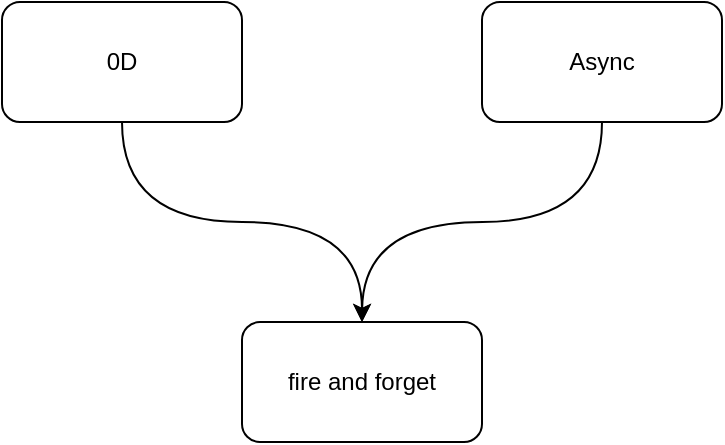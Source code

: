 <mxfile version="14.6.13" type="device" pages="9"><diagram id="_8Te0IFLBXJ4Hg448NC2" name="fire-and-forget"><mxGraphModel dx="1346" dy="776" grid="1" gridSize="10" guides="1" tooltips="1" connect="1" arrows="1" fold="1" page="1" pageScale="1" pageWidth="1100" pageHeight="850" math="0" shadow="0"><root><mxCell id="0"/><mxCell id="1" parent="0"/><mxCell id="9a8_MBt6HysSkTuHssxu-1" value="fire and forget" style="rounded=1;whiteSpace=wrap;html=1;" parent="1" vertex="1"><mxGeometry x="280" y="200" width="120" height="60" as="geometry"/></mxCell><mxCell id="QWeogW4MJ5PEWnfF7H6_-1" style="edgeStyle=orthogonalEdgeStyle;curved=1;orthogonalLoop=1;jettySize=auto;html=1;exitX=0.5;exitY=1;exitDx=0;exitDy=0;strokeColor=#000000;strokeWidth=1;" parent="1" source="9a8_MBt6HysSkTuHssxu-2" target="9a8_MBt6HysSkTuHssxu-1" edge="1"><mxGeometry relative="1" as="geometry"/></mxCell><mxCell id="9a8_MBt6HysSkTuHssxu-2" value="0D" style="rounded=1;whiteSpace=wrap;html=1;" parent="1" vertex="1"><mxGeometry x="160" y="40" width="120" height="60" as="geometry"/></mxCell><mxCell id="QWeogW4MJ5PEWnfF7H6_-2" style="edgeStyle=orthogonalEdgeStyle;curved=1;orthogonalLoop=1;jettySize=auto;html=1;exitX=0.5;exitY=1;exitDx=0;exitDy=0;strokeColor=#000000;strokeWidth=1;" parent="1" source="9a8_MBt6HysSkTuHssxu-3" edge="1"><mxGeometry relative="1" as="geometry"><mxPoint x="340" y="200" as="targetPoint"/></mxGeometry></mxCell><mxCell id="9a8_MBt6HysSkTuHssxu-3" value="Async" style="rounded=1;whiteSpace=wrap;html=1;" parent="1" vertex="1"><mxGeometry x="400" y="40" width="120" height="60" as="geometry"/></mxCell></root></mxGraphModel></diagram><diagram name="simultaneity" id="4_-bmdHObMypunUerTtn"><mxGraphModel dx="1106" dy="781" grid="1" gridSize="10" guides="1" tooltips="1" connect="1" arrows="1" fold="1" page="1" pageScale="1" pageWidth="1100" pageHeight="850" math="0" shadow="0"><root><mxCell id="J9HzpWO9VdBvljOnyU6q-0"/><mxCell id="J9HzpWO9VdBvljOnyU6q-1" parent="J9HzpWO9VdBvljOnyU6q-0"/><mxCell id="J9HzpWO9VdBvljOnyU6q-10" style="edgeStyle=orthogonalEdgeStyle;curved=1;orthogonalLoop=1;jettySize=auto;html=1;exitX=0.5;exitY=1;exitDx=0;exitDy=0;strokeWidth=1;" parent="J9HzpWO9VdBvljOnyU6q-1" source="J9HzpWO9VdBvljOnyU6q-6" target="J9HzpWO9VdBvljOnyU6q-5" edge="1"><mxGeometry relative="1" as="geometry"/></mxCell><mxCell id="J9HzpWO9VdBvljOnyU6q-6" value="Async&lt;br&gt;(timing)" style="rounded=1;whiteSpace=wrap;html=1;verticalAlign=top;" parent="J9HzpWO9VdBvljOnyU6q-1" vertex="1"><mxGeometry x="160" y="80" width="200" height="80" as="geometry"/></mxCell><mxCell id="J9HzpWO9VdBvljOnyU6q-5" value="Concurrency" style="rounded=1;whiteSpace=wrap;html=1;verticalAlign=top;" parent="J9HzpWO9VdBvljOnyU6q-1" vertex="1"><mxGeometry x="340" y="280" width="150" height="170" as="geometry"/></mxCell><mxCell id="J9HzpWO9VdBvljOnyU6q-7" value="Parallelism&lt;br&gt;(like processes)" style="rounded=1;whiteSpace=wrap;html=1;verticalAlign=top;" parent="J9HzpWO9VdBvljOnyU6q-1" vertex="1"><mxGeometry x="360" y="310" width="120" height="60" as="geometry"/></mxCell><mxCell id="J9HzpWO9VdBvljOnyU6q-8" value="Simultaneous&lt;br&gt;(unlike processes)" style="rounded=1;whiteSpace=wrap;html=1;verticalAlign=top;" parent="J9HzpWO9VdBvljOnyU6q-1" vertex="1"><mxGeometry x="360" y="380" width="120" height="60" as="geometry"/></mxCell><mxCell id="J9HzpWO9VdBvljOnyU6q-11" style="edgeStyle=orthogonalEdgeStyle;curved=1;orthogonalLoop=1;jettySize=auto;html=1;exitX=0.5;exitY=1;exitDx=0;exitDy=0;entryX=0.5;entryY=0;entryDx=0;entryDy=0;strokeColor=#000000;strokeWidth=1;" parent="J9HzpWO9VdBvljOnyU6q-1" source="J9HzpWO9VdBvljOnyU6q-9" target="J9HzpWO9VdBvljOnyU6q-5" edge="1"><mxGeometry relative="1" as="geometry"/></mxCell><mxCell id="J9HzpWO9VdBvljOnyU6q-9" value="0D&lt;br&gt;(zero dependencies)" style="rounded=1;whiteSpace=wrap;html=1;verticalAlign=top;" parent="J9HzpWO9VdBvljOnyU6q-1" vertex="1"><mxGeometry x="440" y="80" width="200" height="80" as="geometry"/></mxCell><mxCell id="GLZ8xmATdJC7KGcYj5Zb-0" value="" style="shape=curlyBracket;whiteSpace=wrap;html=1;rounded=1;" parent="J9HzpWO9VdBvljOnyU6q-1" vertex="1"><mxGeometry x="280" y="280" width="20" height="170" as="geometry"/></mxCell><mxCell id="GLZ8xmATdJC7KGcYj5Zb-1" value="Multitasking" style="rounded=0;whiteSpace=wrap;html=1;strokeColor=none;" parent="J9HzpWO9VdBvljOnyU6q-1" vertex="1"><mxGeometry x="150" y="335" width="120" height="60" as="geometry"/></mxCell></root></mxGraphModel></diagram><diagram name="faking-on-1-cpu" id="clNxlapRj1WhBHgZELCE"><mxGraphModel dx="1106" dy="679" grid="1" gridSize="10" guides="1" tooltips="1" connect="1" arrows="1" fold="1" page="1" pageScale="1" pageWidth="1100" pageHeight="850" math="0" shadow="0"><root><mxCell id="cd7P2wXglz_cIiwJavps-0"/><mxCell id="cd7P2wXglz_cIiwJavps-1" parent="cd7P2wXglz_cIiwJavps-0"/><mxCell id="cd7P2wXglz_cIiwJavps-8" style="edgeStyle=orthogonalEdgeStyle;curved=1;orthogonalLoop=1;jettySize=auto;html=1;exitX=0.5;exitY=1;exitDx=0;exitDy=0;entryX=0.5;entryY=0;entryDx=0;entryDy=0;" edge="1" parent="cd7P2wXglz_cIiwJavps-1" source="cd7P2wXglz_cIiwJavps-10" target="cd7P2wXglz_cIiwJavps-23"><mxGeometry relative="1" as="geometry"/></mxCell><mxCell id="cd7P2wXglz_cIiwJavps-9" style="edgeStyle=orthogonalEdgeStyle;curved=1;orthogonalLoop=1;jettySize=auto;html=1;exitX=0.5;exitY=1;exitDx=0;exitDy=0;entryX=0.5;entryY=0;entryDx=0;entryDy=0;" edge="1" parent="cd7P2wXglz_cIiwJavps-1" source="cd7P2wXglz_cIiwJavps-10" target="cd7P2wXglz_cIiwJavps-25"><mxGeometry relative="1" as="geometry"/></mxCell><mxCell id="cd7P2wXglz_cIiwJavps-10" value="Faking on 1 CPU" style="rounded=1;whiteSpace=wrap;html=1;" vertex="1" parent="cd7P2wXglz_cIiwJavps-1"><mxGeometry x="320" y="80" width="120" height="60" as="geometry"/></mxCell><mxCell id="cd7P2wXglz_cIiwJavps-11" value="Mars Pathfinder disaster&lt;br&gt;https://www.rapitasystems.com/blog/what-really-happened-software-mars-pathfinder-spacecraft" style="rounded=1;whiteSpace=wrap;html=1;" vertex="1" parent="cd7P2wXglz_cIiwJavps-1"><mxGeometry x="340" y="590" width="240" height="60" as="geometry"/></mxCell><mxCell id="cd7P2wXglz_cIiwJavps-12" value="thread safety" style="rounded=1;whiteSpace=wrap;html=1;" vertex="1" parent="cd7P2wXglz_cIiwJavps-1"><mxGeometry x="80" y="480" width="120" height="60" as="geometry"/></mxCell><mxCell id="cd7P2wXglz_cIiwJavps-13" value="semaphores" style="rounded=1;whiteSpace=wrap;html=1;" vertex="1" parent="cd7P2wXglz_cIiwJavps-1"><mxGeometry x="240" y="480" width="120" height="60" as="geometry"/></mxCell><mxCell id="cd7P2wXglz_cIiwJavps-14" style="edgeStyle=orthogonalEdgeStyle;orthogonalLoop=1;jettySize=auto;html=1;exitX=0.5;exitY=1;exitDx=0;exitDy=0;curved=1;" edge="1" parent="cd7P2wXglz_cIiwJavps-1" source="cd7P2wXglz_cIiwJavps-18" target="cd7P2wXglz_cIiwJavps-12"><mxGeometry relative="1" as="geometry"/></mxCell><mxCell id="cd7P2wXglz_cIiwJavps-15" style="edgeStyle=orthogonalEdgeStyle;curved=1;orthogonalLoop=1;jettySize=auto;html=1;exitX=0.5;exitY=1;exitDx=0;exitDy=0;entryX=0.5;entryY=0;entryDx=0;entryDy=0;" edge="1" parent="cd7P2wXglz_cIiwJavps-1" source="cd7P2wXglz_cIiwJavps-18" target="cd7P2wXglz_cIiwJavps-13"><mxGeometry relative="1" as="geometry"/></mxCell><mxCell id="cd7P2wXglz_cIiwJavps-16" style="edgeStyle=orthogonalEdgeStyle;curved=1;orthogonalLoop=1;jettySize=auto;html=1;exitX=0.5;exitY=1;exitDx=0;exitDy=0;entryX=0.5;entryY=0;entryDx=0;entryDy=0;" edge="1" parent="cd7P2wXglz_cIiwJavps-1" source="cd7P2wXglz_cIiwJavps-18" target="cd7P2wXglz_cIiwJavps-20"><mxGeometry relative="1" as="geometry"/></mxCell><mxCell id="cd7P2wXglz_cIiwJavps-17" style="edgeStyle=orthogonalEdgeStyle;curved=1;orthogonalLoop=1;jettySize=auto;html=1;exitX=0.5;exitY=1;exitDx=0;exitDy=0;entryX=0.5;entryY=0;entryDx=0;entryDy=0;" edge="1" parent="cd7P2wXglz_cIiwJavps-1" source="cd7P2wXglz_cIiwJavps-18" target="cd7P2wXglz_cIiwJavps-21"><mxGeometry relative="1" as="geometry"/></mxCell><mxCell id="cd7P2wXglz_cIiwJavps-18" value="gotchas" style="rounded=1;whiteSpace=wrap;html=1;" vertex="1" parent="cd7P2wXglz_cIiwJavps-1"><mxGeometry x="320" y="320" width="120" height="60" as="geometry"/></mxCell><mxCell id="cd7P2wXglz_cIiwJavps-19" style="edgeStyle=orthogonalEdgeStyle;curved=1;orthogonalLoop=1;jettySize=auto;html=1;exitX=0.5;exitY=1;exitDx=0;exitDy=0;entryX=0.5;entryY=0;entryDx=0;entryDy=0;" edge="1" parent="cd7P2wXglz_cIiwJavps-1" source="cd7P2wXglz_cIiwJavps-20" target="cd7P2wXglz_cIiwJavps-11"><mxGeometry relative="1" as="geometry"/></mxCell><mxCell id="cd7P2wXglz_cIiwJavps-20" value="priorities" style="rounded=1;whiteSpace=wrap;html=1;" vertex="1" parent="cd7P2wXglz_cIiwJavps-1"><mxGeometry x="400" y="480" width="120" height="60" as="geometry"/></mxCell><mxCell id="cd7P2wXglz_cIiwJavps-21" value="..." style="rounded=1;whiteSpace=wrap;html=1;" vertex="1" parent="cd7P2wXglz_cIiwJavps-1"><mxGeometry x="570" y="480" width="120" height="60" as="geometry"/></mxCell><mxCell id="cd7P2wXglz_cIiwJavps-22" style="edgeStyle=orthogonalEdgeStyle;curved=1;orthogonalLoop=1;jettySize=auto;html=1;exitX=0.5;exitY=1;exitDx=0;exitDy=0;entryX=0.5;entryY=0;entryDx=0;entryDy=0;" edge="1" parent="cd7P2wXglz_cIiwJavps-1" source="cd7P2wXglz_cIiwJavps-23" target="cd7P2wXglz_cIiwJavps-18"><mxGeometry relative="1" as="geometry"/></mxCell><mxCell id="cd7P2wXglz_cIiwJavps-23" value="memory sharing&lt;br&gt;(mutation)" style="rounded=1;whiteSpace=wrap;html=1;" vertex="1" parent="cd7P2wXglz_cIiwJavps-1"><mxGeometry x="240" y="200" width="120" height="60" as="geometry"/></mxCell><mxCell id="cd7P2wXglz_cIiwJavps-24" style="edgeStyle=orthogonalEdgeStyle;curved=1;orthogonalLoop=1;jettySize=auto;html=1;exitX=0.5;exitY=1;exitDx=0;exitDy=0;" edge="1" parent="cd7P2wXglz_cIiwJavps-1" source="cd7P2wXglz_cIiwJavps-25" target="cd7P2wXglz_cIiwJavps-18"><mxGeometry relative="1" as="geometry"/></mxCell><mxCell id="cd7P2wXglz_cIiwJavps-25" value="time sharing" style="rounded=1;whiteSpace=wrap;html=1;" vertex="1" parent="cd7P2wXglz_cIiwJavps-1"><mxGeometry x="410" y="200" width="120" height="60" as="geometry"/></mxCell></root></mxGraphModel></diagram><diagram name="anti-0D" id="ZkySDqhx8wEqZBGsABbb"><mxGraphModel dx="1106" dy="679" grid="1" gridSize="10" guides="1" tooltips="1" connect="1" arrows="1" fold="1" page="1" pageScale="1" pageWidth="1100" pageHeight="850" math="0" shadow="0"><root><mxCell id="RREDR6XxiGUzD4j1Ene_-0"/><mxCell id="RREDR6XxiGUzD4j1Ene_-1" parent="RREDR6XxiGUzD4j1Ene_-0"/><mxCell id="RREDR6XxiGUzD4j1Ene_-2" value="anti-0D" style="ellipse;whiteSpace=wrap;html=1;aspect=fixed;strokeColor=#FF0000;verticalAlign=top;strokeWidth=3;" vertex="1" parent="RREDR6XxiGUzD4j1Ene_-1"><mxGeometry x="40" y="40" width="350" height="350" as="geometry"/></mxCell><mxCell id="RREDR6XxiGUzD4j1Ene_-3" value="packages&lt;br&gt;package managers" style="rounded=1;whiteSpace=wrap;html=1;verticalAlign=top;" vertex="1" parent="RREDR6XxiGUzD4j1Ene_-1"><mxGeometry x="95" y="160" width="140" height="180" as="geometry"/></mxCell><mxCell id="RREDR6XxiGUzD4j1Ene_-26" value="NixOS" style="rounded=1;whiteSpace=wrap;html=1;" vertex="1" parent="RREDR6XxiGUzD4j1Ene_-1"><mxGeometry x="95" y="90" width="120" height="60" as="geometry"/></mxCell><mxCell id="RREDR6XxiGUzD4j1Ene_-27" value="make" style="rounded=1;whiteSpace=wrap;html=1;" vertex="1" parent="RREDR6XxiGUzD4j1Ene_-1"><mxGeometry x="235" y="110" width="120" height="60" as="geometry"/></mxCell><mxCell id="RREDR6XxiGUzD4j1Ene_-28" value="npm" style="rounded=1;whiteSpace=wrap;html=1;" vertex="1" parent="RREDR6XxiGUzD4j1Ene_-1"><mxGeometry x="105" y="200" width="120" height="60" as="geometry"/></mxCell><mxCell id="RREDR6XxiGUzD4j1Ene_-29" value="Docker" style="rounded=1;whiteSpace=wrap;html=1;" vertex="1" parent="RREDR6XxiGUzD4j1Ene_-1"><mxGeometry x="250" y="180" width="120" height="60" as="geometry"/></mxCell><mxCell id="RREDR6XxiGUzD4j1Ene_-30" value="..." style="rounded=1;whiteSpace=wrap;html=1;" vertex="1" parent="RREDR6XxiGUzD4j1Ene_-1"><mxGeometry x="105" y="270" width="120" height="60" as="geometry"/></mxCell><mxCell id="UtzXNua_Ss3ydo2iZ5H_-0" value="Thread Libraries" style="rounded=1;whiteSpace=wrap;html=1;" vertex="1" parent="RREDR6XxiGUzD4j1Ene_-1"><mxGeometry x="240" y="250" width="120" height="60" as="geometry"/></mxCell><mxCell id="UtzXNua_Ss3ydo2iZ5H_-1" value="" style="endArrow=none;html=1;exitX=0;exitY=0;exitDx=0;exitDy=0;entryX=1;entryY=1;entryDx=0;entryDy=0;strokeColor=#FF0000;strokeWidth=3;" edge="1" parent="RREDR6XxiGUzD4j1Ene_-1" source="RREDR6XxiGUzD4j1Ene_-26" target="RREDR6XxiGUzD4j1Ene_-2"><mxGeometry width="50" height="50" relative="1" as="geometry"><mxPoint x="95" y="90" as="sourcePoint"/><mxPoint x="345.9" y="332.95" as="targetPoint"/></mxGeometry></mxCell></root></mxGraphModel></diagram><diagram id="fVk7Wcq_LfA-TdamOrIP" name="execution"><mxGraphModel dx="1106" dy="679" grid="1" gridSize="10" guides="1" tooltips="1" connect="1" arrows="1" fold="1" page="1" pageScale="1" pageWidth="1100" pageHeight="850" math="0" shadow="0"><root><mxCell id="7rUZnt7624ksZ8zSZ0kM-0"/><mxCell id="7rUZnt7624ksZ8zSZ0kM-1" parent="7rUZnt7624ksZ8zSZ0kM-0"/><mxCell id="7rUZnt7624ksZ8zSZ0kM-9" style="edgeStyle=orthogonalEdgeStyle;curved=1;orthogonalLoop=1;jettySize=auto;html=1;exitX=0.5;exitY=1;exitDx=0;exitDy=0;strokeColor=#000000;strokeWidth=1;" edge="1" parent="7rUZnt7624ksZ8zSZ0kM-1" source="7rUZnt7624ksZ8zSZ0kM-2" target="7rUZnt7624ksZ8zSZ0kM-3"><mxGeometry relative="1" as="geometry"/></mxCell><mxCell id="7rUZnt7624ksZ8zSZ0kM-10" style="edgeStyle=orthogonalEdgeStyle;curved=1;orthogonalLoop=1;jettySize=auto;html=1;exitX=0.5;exitY=1;exitDx=0;exitDy=0;strokeColor=#000000;strokeWidth=1;" edge="1" parent="7rUZnt7624ksZ8zSZ0kM-1" source="7rUZnt7624ksZ8zSZ0kM-2" target="7rUZnt7624ksZ8zSZ0kM-4"><mxGeometry relative="1" as="geometry"/></mxCell><mxCell id="7rUZnt7624ksZ8zSZ0kM-2" value="Execution" style="rounded=1;whiteSpace=wrap;html=1;strokeWidth=1;" vertex="1" parent="7rUZnt7624ksZ8zSZ0kM-1"><mxGeometry x="370" y="40" width="120" height="60" as="geometry"/></mxCell><mxCell id="7rUZnt7624ksZ8zSZ0kM-7" style="edgeStyle=orthogonalEdgeStyle;curved=1;orthogonalLoop=1;jettySize=auto;html=1;exitX=0.5;exitY=1;exitDx=0;exitDy=0;strokeColor=#000000;strokeWidth=1;" edge="1" parent="7rUZnt7624ksZ8zSZ0kM-1" source="7rUZnt7624ksZ8zSZ0kM-3" target="7rUZnt7624ksZ8zSZ0kM-5"><mxGeometry relative="1" as="geometry"/></mxCell><mxCell id="7rUZnt7624ksZ8zSZ0kM-8" style="edgeStyle=orthogonalEdgeStyle;curved=1;orthogonalLoop=1;jettySize=auto;html=1;exitX=0.5;exitY=1;exitDx=0;exitDy=0;strokeColor=#000000;strokeWidth=1;" edge="1" parent="7rUZnt7624ksZ8zSZ0kM-1" source="7rUZnt7624ksZ8zSZ0kM-3" target="7rUZnt7624ksZ8zSZ0kM-6"><mxGeometry relative="1" as="geometry"/></mxCell><mxCell id="7rUZnt7624ksZ8zSZ0kM-3" value="Serial" style="rounded=1;whiteSpace=wrap;html=1;strokeWidth=1;" vertex="1" parent="7rUZnt7624ksZ8zSZ0kM-1"><mxGeometry x="180" y="200" width="120" height="60" as="geometry"/></mxCell><mxCell id="z98xJUfClwMPpv0Azf79-5" style="edgeStyle=orthogonalEdgeStyle;curved=1;orthogonalLoop=1;jettySize=auto;html=1;exitX=0.5;exitY=1;exitDx=0;exitDy=0;entryX=0.5;entryY=0;entryDx=0;entryDy=0;strokeColor=#000000;strokeWidth=1;" edge="1" parent="7rUZnt7624ksZ8zSZ0kM-1" source="7rUZnt7624ksZ8zSZ0kM-4" target="z98xJUfClwMPpv0Azf79-4"><mxGeometry relative="1" as="geometry"/></mxCell><mxCell id="z98xJUfClwMPpv0Azf79-12" style="edgeStyle=orthogonalEdgeStyle;curved=1;orthogonalLoop=1;jettySize=auto;html=1;exitX=0.5;exitY=1;exitDx=0;exitDy=0;strokeColor=#000000;strokeWidth=1;" edge="1" parent="7rUZnt7624ksZ8zSZ0kM-1" source="7rUZnt7624ksZ8zSZ0kM-4" target="z98xJUfClwMPpv0Azf79-10"><mxGeometry relative="1" as="geometry"/></mxCell><mxCell id="7rUZnt7624ksZ8zSZ0kM-4" value="Concurrent" style="rounded=1;whiteSpace=wrap;html=1;strokeWidth=1;" vertex="1" parent="7rUZnt7624ksZ8zSZ0kM-1"><mxGeometry x="660" y="200" width="120" height="60" as="geometry"/></mxCell><mxCell id="z98xJUfClwMPpv0Azf79-3" style="edgeStyle=orthogonalEdgeStyle;curved=1;orthogonalLoop=1;jettySize=auto;html=1;exitX=0.5;exitY=1;exitDx=0;exitDy=0;entryX=0.5;entryY=0;entryDx=0;entryDy=0;strokeColor=#000000;strokeWidth=1;" edge="1" parent="7rUZnt7624ksZ8zSZ0kM-1" source="7rUZnt7624ksZ8zSZ0kM-5" target="z98xJUfClwMPpv0Azf79-0"><mxGeometry relative="1" as="geometry"/></mxCell><mxCell id="7rUZnt7624ksZ8zSZ0kM-5" value="Implicit&lt;br&gt;(hard-wired synchrony)" style="rounded=1;whiteSpace=wrap;html=1;strokeWidth=1;" vertex="1" parent="7rUZnt7624ksZ8zSZ0kM-1"><mxGeometry x="80" y="360" width="120" height="60" as="geometry"/></mxCell><mxCell id="z98xJUfClwMPpv0Azf79-2" style="edgeStyle=orthogonalEdgeStyle;curved=1;orthogonalLoop=1;jettySize=auto;html=1;exitX=0.5;exitY=1;exitDx=0;exitDy=0;strokeColor=#000000;strokeWidth=1;" edge="1" parent="7rUZnt7624ksZ8zSZ0kM-1" source="7rUZnt7624ksZ8zSZ0kM-6" target="z98xJUfClwMPpv0Azf79-1"><mxGeometry relative="1" as="geometry"/></mxCell><mxCell id="7rUZnt7624ksZ8zSZ0kM-6" value="Explicit&lt;br&gt;(Sequencer)" style="rounded=1;whiteSpace=wrap;html=1;strokeWidth=1;" vertex="1" parent="7rUZnt7624ksZ8zSZ0kM-1"><mxGeometry x="280" y="360" width="120" height="60" as="geometry"/></mxCell><mxCell id="z98xJUfClwMPpv0Azf79-0" value="Modern Programming Languages" style="rounded=1;whiteSpace=wrap;html=1;strokeWidth=1;" vertex="1" parent="7rUZnt7624ksZ8zSZ0kM-1"><mxGeometry x="80" y="520" width="120" height="60" as="geometry"/></mxCell><mxCell id="z98xJUfClwMPpv0Azf79-1" value="DAWs, iMovie, etc." style="rounded=1;whiteSpace=wrap;html=1;strokeWidth=1;" vertex="1" parent="7rUZnt7624ksZ8zSZ0kM-1"><mxGeometry x="280" y="520" width="120" height="60" as="geometry"/></mxCell><mxCell id="z98xJUfClwMPpv0Azf79-13" style="edgeStyle=orthogonalEdgeStyle;curved=1;orthogonalLoop=1;jettySize=auto;html=1;exitX=0.5;exitY=1;exitDx=0;exitDy=0;entryX=0.5;entryY=0;entryDx=0;entryDy=0;strokeColor=#000000;strokeWidth=1;" edge="1" parent="7rUZnt7624ksZ8zSZ0kM-1" source="z98xJUfClwMPpv0Azf79-4" target="z98xJUfClwMPpv0Azf79-6"><mxGeometry relative="1" as="geometry"/></mxCell><mxCell id="z98xJUfClwMPpv0Azf79-15" style="edgeStyle=orthogonalEdgeStyle;curved=1;orthogonalLoop=1;jettySize=auto;html=1;exitX=0.5;exitY=1;exitDx=0;exitDy=0;strokeColor=#000000;strokeWidth=1;" edge="1" parent="7rUZnt7624ksZ8zSZ0kM-1" source="z98xJUfClwMPpv0Azf79-4" target="z98xJUfClwMPpv0Azf79-7"><mxGeometry relative="1" as="geometry"/></mxCell><mxCell id="z98xJUfClwMPpv0Azf79-16" style="edgeStyle=orthogonalEdgeStyle;curved=1;orthogonalLoop=1;jettySize=auto;html=1;exitX=0.5;exitY=1;exitDx=0;exitDy=0;entryX=0.5;entryY=0;entryDx=0;entryDy=0;strokeColor=#000000;strokeWidth=1;" edge="1" parent="7rUZnt7624ksZ8zSZ0kM-1" source="z98xJUfClwMPpv0Azf79-4" target="z98xJUfClwMPpv0Azf79-7"><mxGeometry relative="1" as="geometry"/></mxCell><mxCell id="z98xJUfClwMPpv0Azf79-4" value="Internet" style="rounded=1;whiteSpace=wrap;html=1;strokeWidth=1;" vertex="1" parent="7rUZnt7624ksZ8zSZ0kM-1"><mxGeometry x="570" y="360" width="120" height="60" as="geometry"/></mxCell><mxCell id="z98xJUfClwMPpv0Azf79-6" value="Blockchain" style="rounded=1;whiteSpace=wrap;html=1;strokeWidth=1;" vertex="1" parent="7rUZnt7624ksZ8zSZ0kM-1"><mxGeometry x="480" y="530" width="120" height="60" as="geometry"/></mxCell><mxCell id="z98xJUfClwMPpv0Azf79-7" value="p2p" style="rounded=1;whiteSpace=wrap;html=1;strokeWidth=1;" vertex="1" parent="7rUZnt7624ksZ8zSZ0kM-1"><mxGeometry x="640" y="530" width="120" height="60" as="geometry"/></mxCell><mxCell id="z98xJUfClwMPpv0Azf79-14" style="edgeStyle=orthogonalEdgeStyle;curved=1;orthogonalLoop=1;jettySize=auto;html=1;exitX=0.5;exitY=1;exitDx=0;exitDy=0;strokeColor=#000000;strokeWidth=1;entryX=0.5;entryY=0;entryDx=0;entryDy=0;" edge="1" parent="7rUZnt7624ksZ8zSZ0kM-1" source="z98xJUfClwMPpv0Azf79-10" target="z98xJUfClwMPpv0Azf79-6"><mxGeometry relative="1" as="geometry"><mxPoint x="650" y="520" as="targetPoint"/></mxGeometry></mxCell><mxCell id="z98xJUfClwMPpv0Azf79-17" style="edgeStyle=orthogonalEdgeStyle;curved=1;orthogonalLoop=1;jettySize=auto;html=1;exitX=0.5;exitY=1;exitDx=0;exitDy=0;strokeColor=#000000;strokeWidth=1;" edge="1" parent="7rUZnt7624ksZ8zSZ0kM-1" source="z98xJUfClwMPpv0Azf79-10" target="z98xJUfClwMPpv0Azf79-7"><mxGeometry relative="1" as="geometry"/></mxCell><mxCell id="z98xJUfClwMPpv0Azf79-10" value="Distributed" style="rounded=1;whiteSpace=wrap;html=1;strokeWidth=1;" vertex="1" parent="7rUZnt7624ksZ8zSZ0kM-1"><mxGeometry x="760" y="360" width="120" height="60" as="geometry"/></mxCell></root></mxGraphModel></diagram><diagram id="UblwLm6VNzHQlAz00K3M" name="operating-system-processes"><mxGraphModel dx="1106" dy="679" grid="1" gridSize="10" guides="1" tooltips="1" connect="1" arrows="1" fold="1" page="1" pageScale="1" pageWidth="1100" pageHeight="850" math="0" shadow="0"><root><mxCell id="RjJ0Ll9NyXeKdDtGWIW9-0"/><mxCell id="RjJ0Ll9NyXeKdDtGWIW9-1" parent="RjJ0Ll9NyXeKdDtGWIW9-0"/><mxCell id="OR5JaT3NKjEcxYSr4aDw-1" style="edgeStyle=orthogonalEdgeStyle;curved=1;orthogonalLoop=1;jettySize=auto;html=1;exitX=0.5;exitY=1;exitDx=0;exitDy=0;strokeColor=#000000;strokeWidth=1;" edge="1" parent="RjJ0Ll9NyXeKdDtGWIW9-1" source="RjJ0Ll9NyXeKdDtGWIW9-2" target="OR5JaT3NKjEcxYSr4aDw-0"><mxGeometry relative="1" as="geometry"/></mxCell><mxCell id="RjJ0Ll9NyXeKdDtGWIW9-2" value="Operating System Process" style="rounded=1;whiteSpace=wrap;html=1;strokeColor=#000000;strokeWidth=1;" vertex="1" parent="RjJ0Ll9NyXeKdDtGWIW9-1"><mxGeometry x="160" y="120" width="120" height="60" as="geometry"/></mxCell><mxCell id="OR5JaT3NKjEcxYSr4aDw-3" style="edgeStyle=orthogonalEdgeStyle;curved=1;orthogonalLoop=1;jettySize=auto;html=1;exitX=0.5;exitY=1;exitDx=0;exitDy=0;entryX=0.5;entryY=0;entryDx=0;entryDy=0;strokeColor=#000000;strokeWidth=1;" edge="1" parent="RjJ0Ll9NyXeKdDtGWIW9-1" source="OR5JaT3NKjEcxYSr4aDw-0" target="OR5JaT3NKjEcxYSr4aDw-2"><mxGeometry relative="1" as="geometry"/></mxCell><mxCell id="OR5JaT3NKjEcxYSr4aDw-0" value="Multiple Envelopes&lt;br&gt;(like processes)" style="rounded=1;whiteSpace=wrap;html=1;strokeColor=#000000;strokeWidth=1;" vertex="1" parent="RjJ0Ll9NyXeKdDtGWIW9-1"><mxGeometry x="160" y="280" width="120" height="60" as="geometry"/></mxCell><mxCell id="OR5JaT3NKjEcxYSr4aDw-2" value="Multiple Apps&lt;br&gt;(calculators - non-similar processes)" style="rounded=1;whiteSpace=wrap;html=1;strokeColor=#000000;strokeWidth=1;" vertex="1" parent="RjJ0Ll9NyXeKdDtGWIW9-1"><mxGeometry x="160" y="440" width="120" height="60" as="geometry"/></mxCell></root></mxGraphModel></diagram><diagram id="dTkOMKRHBprI99RJLMDP" name="multiple-single-cpus"><mxGraphModel dx="1106" dy="679" grid="1" gridSize="10" guides="1" tooltips="1" connect="1" arrows="1" fold="1" page="1" pageScale="1" pageWidth="1100" pageHeight="850" math="0" shadow="0"><root><mxCell id="5LGCoXBVJRpHYKuMS_IB-0"/><mxCell id="5LGCoXBVJRpHYKuMS_IB-1" parent="5LGCoXBVJRpHYKuMS_IB-0"/><mxCell id="RCJfiDtRFZlfOAjx3HVm-4" style="edgeStyle=orthogonalEdgeStyle;curved=1;orthogonalLoop=1;jettySize=auto;html=1;exitX=0.5;exitY=1;exitDx=0;exitDy=0;entryX=0.5;entryY=0;entryDx=0;entryDy=0;strokeColor=#000000;strokeWidth=1;" edge="1" parent="5LGCoXBVJRpHYKuMS_IB-1" source="RCJfiDtRFZlfOAjx3HVm-0" target="RCJfiDtRFZlfOAjx3HVm-2"><mxGeometry relative="1" as="geometry"/></mxCell><mxCell id="RCJfiDtRFZlfOAjx3HVm-0" value="Faking on 1 CPU" style="rounded=1;whiteSpace=wrap;html=1;" vertex="1" parent="5LGCoXBVJRpHYKuMS_IB-1"><mxGeometry x="440" y="80" width="120" height="60" as="geometry"/></mxCell><mxCell id="RCJfiDtRFZlfOAjx3HVm-1" value="multicore" style="rounded=1;whiteSpace=wrap;html=1;" vertex="1" parent="5LGCoXBVJRpHYKuMS_IB-1"><mxGeometry x="170" y="560" width="120" height="60" as="geometry"/></mxCell><mxCell id="RCJfiDtRFZlfOAjx3HVm-6" style="edgeStyle=orthogonalEdgeStyle;curved=1;orthogonalLoop=1;jettySize=auto;html=1;exitX=0.5;exitY=1;exitDx=0;exitDy=0;strokeColor=#000000;strokeWidth=1;" edge="1" parent="5LGCoXBVJRpHYKuMS_IB-1" source="RCJfiDtRFZlfOAjx3HVm-2" target="RCJfiDtRFZlfOAjx3HVm-5"><mxGeometry relative="1" as="geometry"/></mxCell><mxCell id="ixABPkdm6FM-wQ73_kBD-1" style="edgeStyle=orthogonalEdgeStyle;curved=1;orthogonalLoop=1;jettySize=auto;html=1;exitX=1;exitY=0.5;exitDx=0;exitDy=0;entryX=0.5;entryY=0;entryDx=0;entryDy=0;strokeColor=#000000;strokeWidth=1;" edge="1" parent="5LGCoXBVJRpHYKuMS_IB-1" source="RCJfiDtRFZlfOAjx3HVm-2" target="ixABPkdm6FM-wQ73_kBD-0"><mxGeometry relative="1" as="geometry"/></mxCell><mxCell id="RCJfiDtRFZlfOAjx3HVm-2" value="multitasking" style="rounded=1;whiteSpace=wrap;html=1;" vertex="1" parent="5LGCoXBVJRpHYKuMS_IB-1"><mxGeometry x="440" y="240" width="120" height="60" as="geometry"/></mxCell><mxCell id="RCJfiDtRFZlfOAjx3HVm-9" style="edgeStyle=orthogonalEdgeStyle;curved=1;orthogonalLoop=1;jettySize=auto;html=1;exitX=0.5;exitY=1;exitDx=0;exitDy=0;entryX=0.5;entryY=0;entryDx=0;entryDy=0;strokeColor=#000000;strokeWidth=1;" edge="1" parent="5LGCoXBVJRpHYKuMS_IB-1" source="RCJfiDtRFZlfOAjx3HVm-5" target="RCJfiDtRFZlfOAjx3HVm-7"><mxGeometry relative="1" as="geometry"/></mxCell><mxCell id="RCJfiDtRFZlfOAjx3HVm-10" style="edgeStyle=orthogonalEdgeStyle;curved=1;orthogonalLoop=1;jettySize=auto;html=1;exitX=0.5;exitY=1;exitDx=0;exitDy=0;strokeColor=#000000;strokeWidth=1;" edge="1" parent="5LGCoXBVJRpHYKuMS_IB-1" source="RCJfiDtRFZlfOAjx3HVm-5" target="RCJfiDtRFZlfOAjx3HVm-8"><mxGeometry relative="1" as="geometry"/></mxCell><mxCell id="RCJfiDtRFZlfOAjx3HVm-20" style="edgeStyle=orthogonalEdgeStyle;curved=1;orthogonalLoop=1;jettySize=auto;html=1;exitX=0.5;exitY=1;exitDx=0;exitDy=0;strokeColor=#000000;strokeWidth=1;" edge="1" parent="5LGCoXBVJRpHYKuMS_IB-1" source="RCJfiDtRFZlfOAjx3HVm-5" target="RCJfiDtRFZlfOAjx3HVm-11"><mxGeometry relative="1" as="geometry"/></mxCell><mxCell id="RCJfiDtRFZlfOAjx3HVm-21" style="edgeStyle=orthogonalEdgeStyle;curved=1;orthogonalLoop=1;jettySize=auto;html=1;exitX=0.5;exitY=1;exitDx=0;exitDy=0;strokeColor=#000000;strokeWidth=1;" edge="1" parent="5LGCoXBVJRpHYKuMS_IB-1" source="RCJfiDtRFZlfOAjx3HVm-5" target="RCJfiDtRFZlfOAjx3HVm-1"><mxGeometry relative="1" as="geometry"/></mxCell><mxCell id="RCJfiDtRFZlfOAjx3HVm-5" value="Multiple CPU&lt;br&gt;Faked Multitasking" style="rounded=1;whiteSpace=wrap;html=1;" vertex="1" parent="5LGCoXBVJRpHYKuMS_IB-1"><mxGeometry x="440" y="400" width="120" height="60" as="geometry"/></mxCell><mxCell id="RCJfiDtRFZlfOAjx3HVm-7" value="IoT" style="rounded=1;whiteSpace=wrap;html=1;" vertex="1" parent="5LGCoXBVJRpHYKuMS_IB-1"><mxGeometry x="350" y="560" width="120" height="60" as="geometry"/></mxCell><mxCell id="RCJfiDtRFZlfOAjx3HVm-8" value="Robotics" style="rounded=1;whiteSpace=wrap;html=1;" vertex="1" parent="5LGCoXBVJRpHYKuMS_IB-1"><mxGeometry x="530" y="560" width="120" height="60" as="geometry"/></mxCell><mxCell id="RCJfiDtRFZlfOAjx3HVm-16" style="edgeStyle=orthogonalEdgeStyle;curved=1;orthogonalLoop=1;jettySize=auto;html=1;exitX=0.5;exitY=1;exitDx=0;exitDy=0;strokeColor=#000000;strokeWidth=1;" edge="1" parent="5LGCoXBVJRpHYKuMS_IB-1" source="RCJfiDtRFZlfOAjx3HVm-11" target="RCJfiDtRFZlfOAjx3HVm-12"><mxGeometry relative="1" as="geometry"/></mxCell><mxCell id="RCJfiDtRFZlfOAjx3HVm-17" style="edgeStyle=orthogonalEdgeStyle;curved=1;orthogonalLoop=1;jettySize=auto;html=1;exitX=0.5;exitY=1;exitDx=0;exitDy=0;entryX=0.5;entryY=0;entryDx=0;entryDy=0;strokeColor=#000000;strokeWidth=1;" edge="1" parent="5LGCoXBVJRpHYKuMS_IB-1" source="RCJfiDtRFZlfOAjx3HVm-11" target="RCJfiDtRFZlfOAjx3HVm-13"><mxGeometry relative="1" as="geometry"/></mxCell><mxCell id="RCJfiDtRFZlfOAjx3HVm-18" style="edgeStyle=orthogonalEdgeStyle;curved=1;orthogonalLoop=1;jettySize=auto;html=1;exitX=0.5;exitY=1;exitDx=0;exitDy=0;entryX=0.5;entryY=0;entryDx=0;entryDy=0;strokeColor=#000000;strokeWidth=1;" edge="1" parent="5LGCoXBVJRpHYKuMS_IB-1" source="RCJfiDtRFZlfOAjx3HVm-11" target="RCJfiDtRFZlfOAjx3HVm-14"><mxGeometry relative="1" as="geometry"/></mxCell><mxCell id="RCJfiDtRFZlfOAjx3HVm-19" style="edgeStyle=orthogonalEdgeStyle;curved=1;orthogonalLoop=1;jettySize=auto;html=1;exitX=0.5;exitY=1;exitDx=0;exitDy=0;entryX=0.5;entryY=0;entryDx=0;entryDy=0;strokeColor=#000000;strokeWidth=1;" edge="1" parent="5LGCoXBVJRpHYKuMS_IB-1" source="RCJfiDtRFZlfOAjx3HVm-11" target="RCJfiDtRFZlfOAjx3HVm-15"><mxGeometry relative="1" as="geometry"/></mxCell><mxCell id="RCJfiDtRFZlfOAjx3HVm-11" value="Traditional Operating Systems" style="rounded=1;whiteSpace=wrap;html=1;" vertex="1" parent="5LGCoXBVJRpHYKuMS_IB-1"><mxGeometry x="870" y="560" width="120" height="60" as="geometry"/></mxCell><mxCell id="RCJfiDtRFZlfOAjx3HVm-12" value="Linux" style="rounded=1;whiteSpace=wrap;html=1;" vertex="1" parent="5LGCoXBVJRpHYKuMS_IB-1"><mxGeometry x="640" y="720" width="120" height="60" as="geometry"/></mxCell><mxCell id="RCJfiDtRFZlfOAjx3HVm-13" value="MacOS" style="rounded=1;whiteSpace=wrap;html=1;" vertex="1" parent="5LGCoXBVJRpHYKuMS_IB-1"><mxGeometry x="800" y="720" width="120" height="60" as="geometry"/></mxCell><mxCell id="RCJfiDtRFZlfOAjx3HVm-14" value="Windows" style="rounded=1;whiteSpace=wrap;html=1;" vertex="1" parent="5LGCoXBVJRpHYKuMS_IB-1"><mxGeometry x="960" y="720" width="120" height="60" as="geometry"/></mxCell><mxCell id="RCJfiDtRFZlfOAjx3HVm-15" value="..." style="rounded=1;whiteSpace=wrap;html=1;" vertex="1" parent="5LGCoXBVJRpHYKuMS_IB-1"><mxGeometry x="1120" y="720" width="120" height="60" as="geometry"/></mxCell><mxCell id="ixABPkdm6FM-wQ73_kBD-2" style="edgeStyle=orthogonalEdgeStyle;curved=1;orthogonalLoop=1;jettySize=auto;html=1;exitX=0.5;exitY=1;exitDx=0;exitDy=0;entryX=1;entryY=0.5;entryDx=0;entryDy=0;strokeColor=#000000;strokeWidth=1;" edge="1" parent="5LGCoXBVJRpHYKuMS_IB-1" source="ixABPkdm6FM-wQ73_kBD-0" target="RCJfiDtRFZlfOAjx3HVm-5"><mxGeometry relative="1" as="geometry"/></mxCell><mxCell id="ixABPkdm6FM-wQ73_kBD-0" value="gotchas" style="rounded=1;whiteSpace=wrap;html=1;dashed=1;" vertex="1" parent="5LGCoXBVJRpHYKuMS_IB-1"><mxGeometry x="640" y="320" width="120" height="60" as="geometry"/></mxCell></root></mxGraphModel></diagram><diagram name="closures" id="E0FF29DvkjKr_RCG8Vwu"><mxGraphModel dx="1106" dy="679" grid="1" gridSize="10" guides="1" tooltips="1" connect="1" arrows="1" fold="1" page="1" pageScale="1" pageWidth="1100" pageHeight="850" math="0" shadow="0"><root><mxCell id="p-EgiLdi2T9LBMq8YejA-0"/><mxCell id="p-EgiLdi2T9LBMq8YejA-1" parent="p-EgiLdi2T9LBMq8YejA-0"/><mxCell id="p-EgiLdi2T9LBMq8YejA-2" style="edgeStyle=orthogonalEdgeStyle;curved=1;orthogonalLoop=1;jettySize=auto;html=1;exitX=0.5;exitY=1;exitDx=0;exitDy=0;entryX=0.5;entryY=0;entryDx=0;entryDy=0;strokeColor=#000000;strokeWidth=1;" edge="1" parent="p-EgiLdi2T9LBMq8YejA-1" source="p-EgiLdi2T9LBMq8YejA-3" target="p-EgiLdi2T9LBMq8YejA-8"><mxGeometry relative="1" as="geometry"/></mxCell><mxCell id="p-EgiLdi2T9LBMq8YejA-3" value="Faking on 1 CPU" style="rounded=1;whiteSpace=wrap;html=1;" vertex="1" parent="p-EgiLdi2T9LBMq8YejA-1"><mxGeometry x="440" y="80" width="120" height="60" as="geometry"/></mxCell><mxCell id="p-EgiLdi2T9LBMq8YejA-5" style="edgeStyle=orthogonalEdgeStyle;curved=1;orthogonalLoop=1;jettySize=auto;html=1;exitX=0.5;exitY=1;exitDx=0;exitDy=0;strokeColor=#000000;strokeWidth=1;" edge="1" parent="p-EgiLdi2T9LBMq8YejA-1" source="p-EgiLdi2T9LBMq8YejA-8" target="p-EgiLdi2T9LBMq8YejA-13"><mxGeometry relative="1" as="geometry"/></mxCell><mxCell id="p-EgiLdi2T9LBMq8YejA-7" style="edgeStyle=orthogonalEdgeStyle;curved=1;orthogonalLoop=1;jettySize=auto;html=1;exitX=0.5;exitY=1;exitDx=0;exitDy=0;entryX=0.5;entryY=0;entryDx=0;entryDy=0;strokeColor=#000000;strokeWidth=1;" edge="1" parent="p-EgiLdi2T9LBMq8YejA-1" source="p-EgiLdi2T9LBMq8YejA-8" target="p-EgiLdi2T9LBMq8YejA-31"><mxGeometry relative="1" as="geometry"/></mxCell><mxCell id="p-EgiLdi2T9LBMq8YejA-8" value="multitasking" style="rounded=1;whiteSpace=wrap;html=1;" vertex="1" parent="p-EgiLdi2T9LBMq8YejA-1"><mxGeometry x="440" y="240" width="120" height="60" as="geometry"/></mxCell><mxCell id="p-EgiLdi2T9LBMq8YejA-11" style="edgeStyle=orthogonalEdgeStyle;curved=1;orthogonalLoop=1;jettySize=auto;html=1;exitX=0.5;exitY=1;exitDx=0;exitDy=0;strokeColor=#000000;strokeWidth=1;" edge="1" parent="p-EgiLdi2T9LBMq8YejA-1" source="p-EgiLdi2T9LBMq8YejA-13" target="p-EgiLdi2T9LBMq8YejA-20"><mxGeometry relative="1" as="geometry"/></mxCell><mxCell id="p-EgiLdi2T9LBMq8YejA-13" value="Multiple CPU&lt;br&gt;Faked Multitasking" style="rounded=1;whiteSpace=wrap;html=1;" vertex="1" parent="p-EgiLdi2T9LBMq8YejA-1"><mxGeometry x="640" y="400" width="120" height="60" as="geometry"/></mxCell><mxCell id="p-EgiLdi2T9LBMq8YejA-16" style="edgeStyle=orthogonalEdgeStyle;curved=1;orthogonalLoop=1;jettySize=auto;html=1;exitX=0.5;exitY=1;exitDx=0;exitDy=0;strokeColor=#000000;strokeWidth=1;" edge="1" parent="p-EgiLdi2T9LBMq8YejA-1" source="p-EgiLdi2T9LBMq8YejA-20" target="p-EgiLdi2T9LBMq8YejA-21"><mxGeometry relative="1" as="geometry"/></mxCell><mxCell id="p-EgiLdi2T9LBMq8YejA-17" style="edgeStyle=orthogonalEdgeStyle;curved=1;orthogonalLoop=1;jettySize=auto;html=1;exitX=0.5;exitY=1;exitDx=0;exitDy=0;entryX=0.5;entryY=0;entryDx=0;entryDy=0;strokeColor=#000000;strokeWidth=1;" edge="1" parent="p-EgiLdi2T9LBMq8YejA-1" source="p-EgiLdi2T9LBMq8YejA-20" target="p-EgiLdi2T9LBMq8YejA-22"><mxGeometry relative="1" as="geometry"/></mxCell><mxCell id="p-EgiLdi2T9LBMq8YejA-18" style="edgeStyle=orthogonalEdgeStyle;curved=1;orthogonalLoop=1;jettySize=auto;html=1;exitX=0.5;exitY=1;exitDx=0;exitDy=0;entryX=0.5;entryY=0;entryDx=0;entryDy=0;strokeColor=#000000;strokeWidth=1;" edge="1" parent="p-EgiLdi2T9LBMq8YejA-1" source="p-EgiLdi2T9LBMq8YejA-20" target="p-EgiLdi2T9LBMq8YejA-23"><mxGeometry relative="1" as="geometry"/></mxCell><mxCell id="p-EgiLdi2T9LBMq8YejA-19" style="edgeStyle=orthogonalEdgeStyle;curved=1;orthogonalLoop=1;jettySize=auto;html=1;exitX=0.5;exitY=1;exitDx=0;exitDy=0;entryX=0.5;entryY=0;entryDx=0;entryDy=0;strokeColor=#000000;strokeWidth=1;" edge="1" parent="p-EgiLdi2T9LBMq8YejA-1" source="p-EgiLdi2T9LBMq8YejA-20" target="p-EgiLdi2T9LBMq8YejA-24"><mxGeometry relative="1" as="geometry"/></mxCell><mxCell id="p-EgiLdi2T9LBMq8YejA-20" value="Traditional Operating Systems" style="rounded=1;whiteSpace=wrap;html=1;" vertex="1" parent="p-EgiLdi2T9LBMq8YejA-1"><mxGeometry x="640" y="540" width="120" height="60" as="geometry"/></mxCell><mxCell id="p-EgiLdi2T9LBMq8YejA-21" value="Linux" style="rounded=1;whiteSpace=wrap;html=1;" vertex="1" parent="p-EgiLdi2T9LBMq8YejA-1"><mxGeometry x="410" y="700" width="120" height="60" as="geometry"/></mxCell><mxCell id="p-EgiLdi2T9LBMq8YejA-22" value="MacOS" style="rounded=1;whiteSpace=wrap;html=1;" vertex="1" parent="p-EgiLdi2T9LBMq8YejA-1"><mxGeometry x="570" y="700" width="120" height="60" as="geometry"/></mxCell><mxCell id="p-EgiLdi2T9LBMq8YejA-23" value="Windows" style="rounded=1;whiteSpace=wrap;html=1;" vertex="1" parent="p-EgiLdi2T9LBMq8YejA-1"><mxGeometry x="730" y="700" width="120" height="60" as="geometry"/></mxCell><mxCell id="p-EgiLdi2T9LBMq8YejA-24" value="..." style="rounded=1;whiteSpace=wrap;html=1;" vertex="1" parent="p-EgiLdi2T9LBMq8YejA-1"><mxGeometry x="890" y="700" width="120" height="60" as="geometry"/></mxCell><mxCell id="p-EgiLdi2T9LBMq8YejA-27" style="edgeStyle=orthogonalEdgeStyle;curved=1;orthogonalLoop=1;jettySize=auto;html=1;exitX=0.5;exitY=1;exitDx=0;exitDy=0;strokeColor=#000000;strokeWidth=1;" edge="1" parent="p-EgiLdi2T9LBMq8YejA-1" source="p-EgiLdi2T9LBMq8YejA-29" target="p-EgiLdi2T9LBMq8YejA-30"><mxGeometry relative="1" as="geometry"/></mxCell><mxCell id="p-EgiLdi2T9LBMq8YejA-29" value="closures" style="rounded=1;whiteSpace=wrap;html=1;" vertex="1" parent="p-EgiLdi2T9LBMq8YejA-1"><mxGeometry x="240" y="540" width="120" height="60" as="geometry"/></mxCell><mxCell id="p-EgiLdi2T9LBMq8YejA-30" value="..." style="text;html=1;align=center;verticalAlign=middle;resizable=0;points=[];autosize=1;strokeColor=none;" vertex="1" parent="p-EgiLdi2T9LBMq8YejA-1"><mxGeometry x="285" y="640" width="30" height="20" as="geometry"/></mxCell><mxCell id="37ThrRFwHO2NRbKZSE-j-0" style="edgeStyle=orthogonalEdgeStyle;curved=1;orthogonalLoop=1;jettySize=auto;html=1;exitX=0.5;exitY=1;exitDx=0;exitDy=0;strokeColor=#000000;strokeWidth=1;" edge="1" parent="p-EgiLdi2T9LBMq8YejA-1" source="p-EgiLdi2T9LBMq8YejA-31" target="p-EgiLdi2T9LBMq8YejA-29"><mxGeometry relative="1" as="geometry"/></mxCell><mxCell id="p-EgiLdi2T9LBMq8YejA-31" value="closure over execution environment" style="rounded=1;whiteSpace=wrap;html=1;" vertex="1" parent="p-EgiLdi2T9LBMq8YejA-1"><mxGeometry x="240" y="400" width="120" height="60" as="geometry"/></mxCell></root></mxGraphModel></diagram><diagram id="a3tML21csF9uYuX-V7yI" name="Multitasking Simultaneity"><mxGraphModel dx="825" dy="776" grid="1" gridSize="10" guides="1" tooltips="1" connect="1" arrows="1" fold="1" page="1" pageScale="1" pageWidth="1100" pageHeight="850" math="0" shadow="0"><root><mxCell id="7ueXOGfzcjwTQVuvZwFs-0"/><mxCell id="7ueXOGfzcjwTQVuvZwFs-1" parent="7ueXOGfzcjwTQVuvZwFs-0"/><mxCell id="X1pZa5teJvf_JImdtjm1-9" value="" style="rounded=1;whiteSpace=wrap;html=1;dashed=1;dashPattern=1 1;" parent="7ueXOGfzcjwTQVuvZwFs-1" vertex="1"><mxGeometry x="55" width="720" height="520" as="geometry"/></mxCell><mxCell id="X1pZa5teJvf_JImdtjm1-0" style="edgeStyle=orthogonalEdgeStyle;curved=1;orthogonalLoop=1;jettySize=auto;html=1;exitX=0.5;exitY=1;exitDx=0;exitDy=0;strokeWidth=1;" parent="7ueXOGfzcjwTQVuvZwFs-1" source="X1pZa5teJvf_JImdtjm1-1" target="X1pZa5teJvf_JImdtjm1-2" edge="1"><mxGeometry relative="1" as="geometry"/></mxCell><mxCell id="X1pZa5teJvf_JImdtjm1-1" value="Async&lt;br&gt;(timing, sequencing)" style="rounded=1;whiteSpace=wrap;html=1;verticalAlign=top;" parent="7ueXOGfzcjwTQVuvZwFs-1" vertex="1"><mxGeometry x="160" y="80" width="200" height="80" as="geometry"/></mxCell><mxCell id="X1pZa5teJvf_JImdtjm1-2" value="Concurrency" style="rounded=1;whiteSpace=wrap;html=1;verticalAlign=top;" parent="7ueXOGfzcjwTQVuvZwFs-1" vertex="1"><mxGeometry x="340" y="280" width="150" height="170" as="geometry"/></mxCell><mxCell id="X1pZa5teJvf_JImdtjm1-3" value="Parallelism&lt;br&gt;(same processes)" style="rounded=1;whiteSpace=wrap;html=1;verticalAlign=top;" parent="7ueXOGfzcjwTQVuvZwFs-1" vertex="1"><mxGeometry x="361" y="310" width="120" height="60" as="geometry"/></mxCell><mxCell id="X1pZa5teJvf_JImdtjm1-4" value="Simultaneous&lt;br&gt;(different processes)" style="rounded=1;whiteSpace=wrap;html=1;verticalAlign=top;" parent="7ueXOGfzcjwTQVuvZwFs-1" vertex="1"><mxGeometry x="360" y="380" width="120" height="60" as="geometry"/></mxCell><mxCell id="X1pZa5teJvf_JImdtjm1-5" style="edgeStyle=orthogonalEdgeStyle;curved=1;orthogonalLoop=1;jettySize=auto;html=1;exitX=0.5;exitY=1;exitDx=0;exitDy=0;entryX=0.5;entryY=0;entryDx=0;entryDy=0;strokeColor=#000000;strokeWidth=1;" parent="7ueXOGfzcjwTQVuvZwFs-1" source="X1pZa5teJvf_JImdtjm1-6" target="X1pZa5teJvf_JImdtjm1-2" edge="1"><mxGeometry relative="1" as="geometry"/></mxCell><mxCell id="X1pZa5teJvf_JImdtjm1-6" value="0D&lt;br&gt;(zero dependencies)" style="rounded=1;whiteSpace=wrap;html=1;verticalAlign=top;" parent="7ueXOGfzcjwTQVuvZwFs-1" vertex="1"><mxGeometry x="440" y="80" width="200" height="80" as="geometry"/></mxCell><mxCell id="X1pZa5teJvf_JImdtjm1-7" value="" style="shape=curlyBracket;whiteSpace=wrap;html=1;rounded=1;" parent="7ueXOGfzcjwTQVuvZwFs-1" vertex="1"><mxGeometry x="280" y="280" width="20" height="170" as="geometry"/></mxCell><mxCell id="X1pZa5teJvf_JImdtjm1-8" value="Multitasking" style="rounded=0;whiteSpace=wrap;html=1;strokeColor=none;" parent="7ueXOGfzcjwTQVuvZwFs-1" vertex="1"><mxGeometry x="150" y="335" width="120" height="60" as="geometry"/></mxCell></root></mxGraphModel></diagram></mxfile>